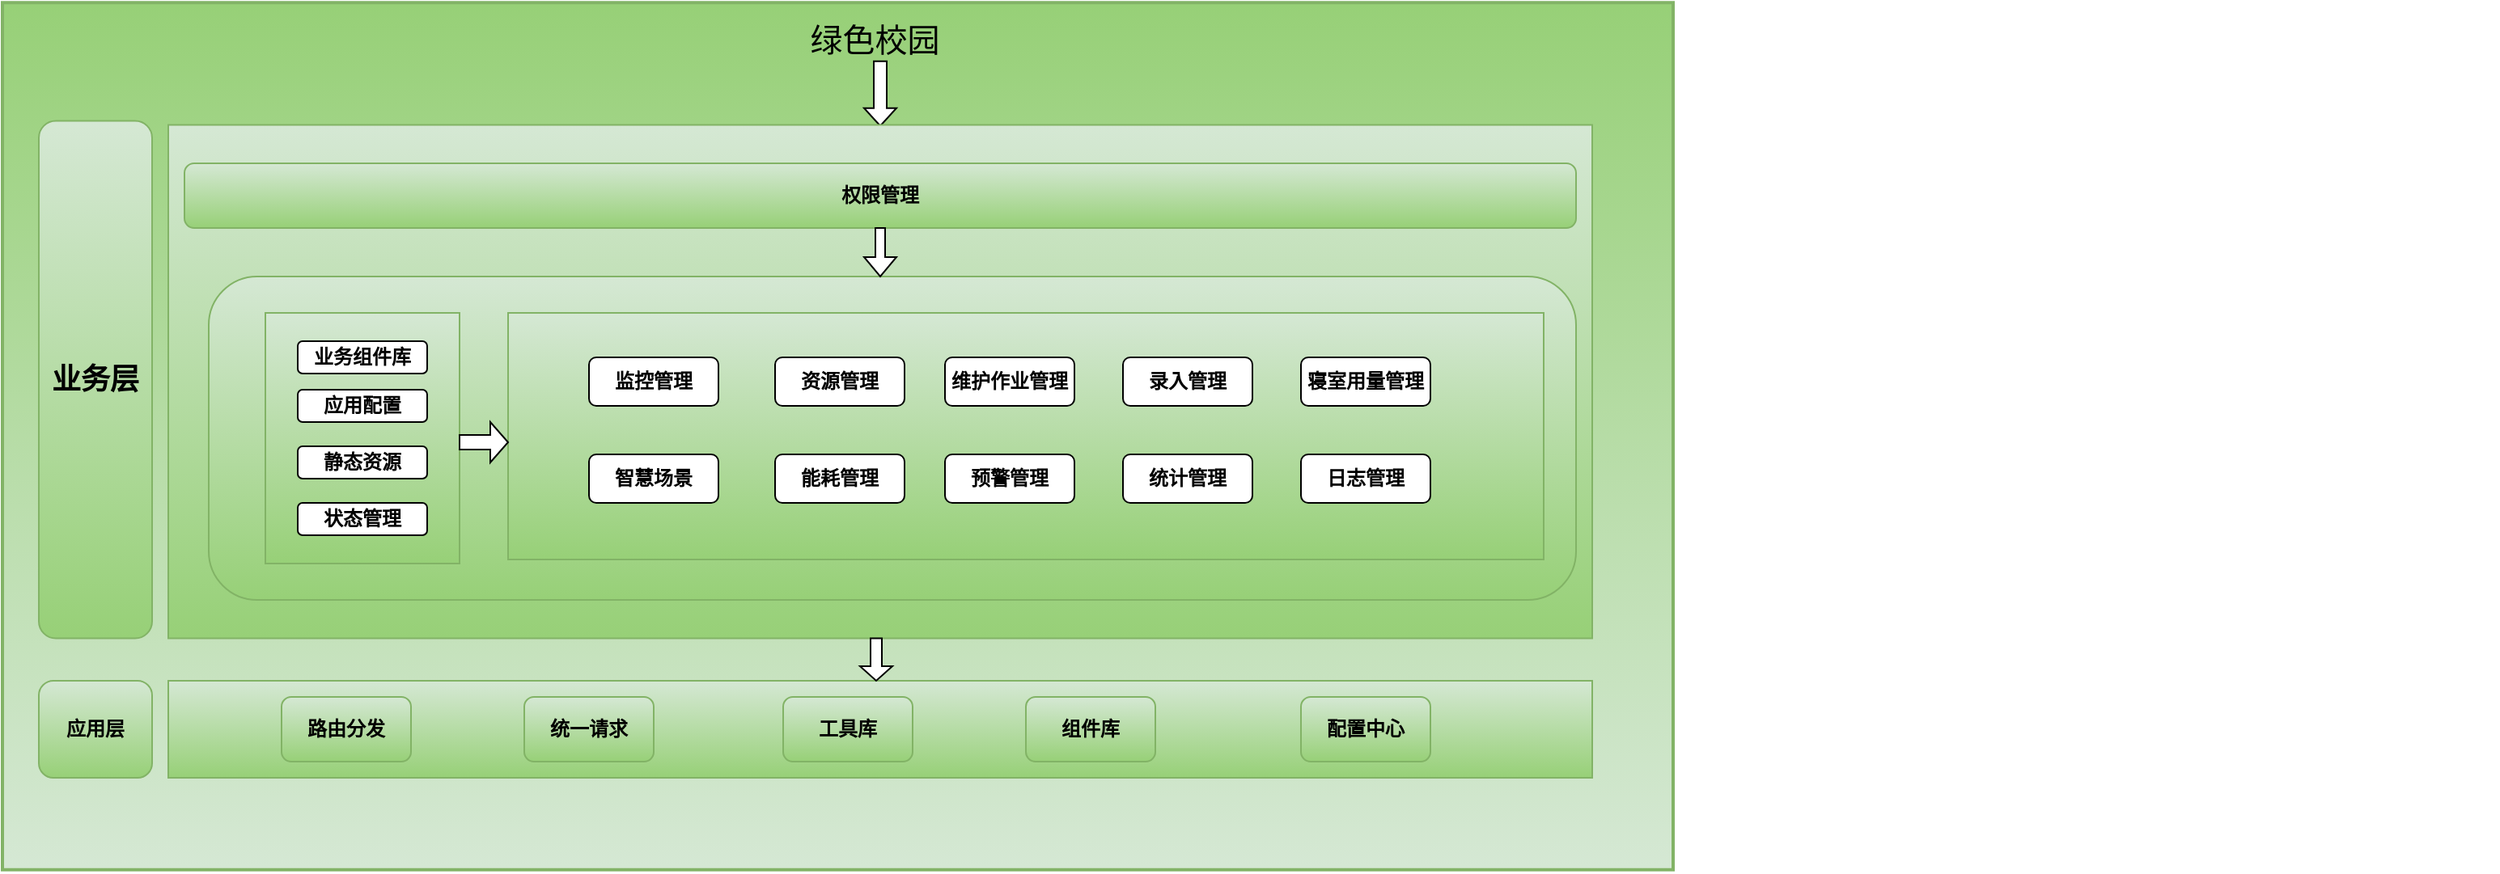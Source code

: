 <mxfile version="22.0.5" type="github">
  <diagram name="Page-1" id="7a6c530e-6e37-e111-ec74-82921da8cc10">
    <mxGraphModel dx="1434" dy="2005" grid="1" gridSize="10" guides="1" tooltips="1" connect="1" arrows="1" fold="1" page="1" pageScale="1.5" pageWidth="1169" pageHeight="826" background="#FFFFFF" math="0" shadow="0">
      <root>
        <mxCell id="0" style=";html=1;" />
        <mxCell id="1" style=";html=1;" parent="0" />
        <mxCell id="23046e2b9bb16c14-116" value="&amp;nbsp; &amp;nbsp; &amp;nbsp; &amp;nbsp; 绿色校园" style="whiteSpace=wrap;html=1;rounded=1;shadow=0;strokeColor=#82b366;strokeWidth=2;fillColor=#d5e8d4;fontSize=20;align=center;arcSize=0;verticalAlign=top;spacingTop=4;direction=west;gradientColor=#97d077;fillStyle=auto;" parent="1" vertex="1">
          <mxGeometry x="97.5" y="-229.38" width="1032.5" height="536.25" as="geometry" />
        </mxCell>
        <mxCell id="23046e2b9bb16c14-70" style="edgeStyle=orthogonalEdgeStyle;html=1;startArrow=none;startFill=0;startSize=10;endArrow=none;endFill=0;endSize=10;strokeWidth=3;fontSize=11;fontColor=#FFFFFF;strokeColor=#FFFFFF;dashed=1;rounded=0;" parent="1" edge="1">
          <mxGeometry relative="1" as="geometry">
            <mxPoint x="581" y="698" as="sourcePoint" />
            <Array as="points">
              <mxPoint x="581" y="730" />
              <mxPoint x="1361" y="730" />
            </Array>
          </mxGeometry>
        </mxCell>
        <mxCell id="23046e2b9bb16c14-114" value="Subtitle" style="text;html=1;strokeColor=none;fillColor=none;align=center;verticalAlign=middle;whiteSpace=wrap;rounded=0;shadow=0;fontSize=10;fontColor=#009BFF;" parent="1" vertex="1">
          <mxGeometry x="114" y="90" width="1526" height="20" as="geometry" />
        </mxCell>
        <mxCell id="uMxO5oqoXwsu2ZveeJh7-1" value="" style="rounded=0;whiteSpace=wrap;html=1;fillColor=#d5e8d4;strokeColor=#82b366;gradientColor=#97d077;" parent="1" vertex="1">
          <mxGeometry x="200" y="190" width="880" height="60" as="geometry" />
        </mxCell>
        <mxCell id="RQe2NWjpwae_9pGRpHCp-1" value="" style="html=1;shadow=0;dashed=0;align=center;verticalAlign=middle;shape=mxgraph.arrows2.arrow;dy=0.6;dx=11;notch=0;direction=south;" vertex="1" parent="1">
          <mxGeometry x="630" y="-193.12" width="20" height="40" as="geometry" />
        </mxCell>
        <mxCell id="RQe2NWjpwae_9pGRpHCp-3" value="" style="whiteSpace=wrap;html=1;fillColor=#d5e8d4;strokeColor=#82b366;gradientColor=#97d077;" vertex="1" parent="1">
          <mxGeometry x="200" y="-153.75" width="880" height="317.5" as="geometry" />
        </mxCell>
        <UserObject label="权限管理" id="RQe2NWjpwae_9pGRpHCp-5">
          <mxCell style="rounded=1;whiteSpace=wrap;html=1;fillColor=#d5e8d4;strokeColor=#82b366;gradientColor=#97d077;fontStyle=1" vertex="1" parent="1">
            <mxGeometry x="210" y="-130" width="860" height="40" as="geometry" />
          </mxCell>
        </UserObject>
        <mxCell id="RQe2NWjpwae_9pGRpHCp-6" value="" style="html=1;shadow=0;dashed=0;align=center;verticalAlign=middle;shape=mxgraph.arrows2.arrow;dy=0.67;dx=20;notch=0;direction=south;" vertex="1" parent="1">
          <mxGeometry x="650" y="-60" width="10" height="30" as="geometry" />
        </mxCell>
        <mxCell id="RQe2NWjpwae_9pGRpHCp-7" value="" style="rounded=1;whiteSpace=wrap;html=1;flipH=1;fillColor=#d5e8d4;strokeColor=#82b366;gradientColor=#97d077;" vertex="1" parent="1">
          <mxGeometry x="225" y="-60" width="845" height="200" as="geometry" />
        </mxCell>
        <mxCell id="RQe2NWjpwae_9pGRpHCp-10" value="" style="rounded=0;whiteSpace=wrap;html=1;glass=0;fillColor=#d5e8d4;strokeColor=#82b366;gradientColor=#97d077;" vertex="1" parent="1">
          <mxGeometry x="260" y="-37.5" width="120" height="155" as="geometry" />
        </mxCell>
        <mxCell id="RQe2NWjpwae_9pGRpHCp-11" value="应用配置" style="rounded=1;whiteSpace=wrap;html=1;fontStyle=1" vertex="1" parent="1">
          <mxGeometry x="280" y="10" width="80" height="20" as="geometry" />
        </mxCell>
        <mxCell id="RQe2NWjpwae_9pGRpHCp-12" value="静态资源" style="rounded=1;whiteSpace=wrap;html=1;fontStyle=1" vertex="1" parent="1">
          <mxGeometry x="280" y="45" width="80" height="20" as="geometry" />
        </mxCell>
        <mxCell id="RQe2NWjpwae_9pGRpHCp-13" value="" style="rounded=0;whiteSpace=wrap;html=1;fillColor=#d5e8d4;strokeColor=#82b366;gradientColor=#97d077;" vertex="1" parent="1">
          <mxGeometry x="410" y="-37.5" width="640" height="152.5" as="geometry" />
        </mxCell>
        <mxCell id="RQe2NWjpwae_9pGRpHCp-15" value="状态管理" style="rounded=1;whiteSpace=wrap;html=1;container=0;fontStyle=1" vertex="1" parent="1">
          <mxGeometry x="280" y="80" width="80" height="20" as="geometry" />
        </mxCell>
        <mxCell id="RQe2NWjpwae_9pGRpHCp-17" value="业务组件库" style="rounded=1;whiteSpace=wrap;html=1;fontStyle=1" vertex="1" parent="1">
          <mxGeometry x="280" y="-20" width="80" height="20" as="geometry" />
        </mxCell>
        <mxCell id="RQe2NWjpwae_9pGRpHCp-18" value="监控管理" style="rounded=1;whiteSpace=wrap;html=1;fontStyle=1" vertex="1" parent="1">
          <mxGeometry x="460" y="-10" width="80" height="30" as="geometry" />
        </mxCell>
        <mxCell id="RQe2NWjpwae_9pGRpHCp-19" value="智慧场景" style="rounded=1;whiteSpace=wrap;html=1;fontStyle=1" vertex="1" parent="1">
          <mxGeometry x="460" y="50" width="80" height="30" as="geometry" />
        </mxCell>
        <mxCell id="RQe2NWjpwae_9pGRpHCp-20" value="资源管理" style="rounded=1;whiteSpace=wrap;html=1;fontStyle=1" vertex="1" parent="1">
          <mxGeometry x="575" y="-10" width="80" height="30" as="geometry" />
        </mxCell>
        <mxCell id="RQe2NWjpwae_9pGRpHCp-21" value="能耗管理" style="rounded=1;whiteSpace=wrap;html=1;fontStyle=1" vertex="1" parent="1">
          <mxGeometry x="575" y="50" width="80" height="30" as="geometry" />
        </mxCell>
        <mxCell id="RQe2NWjpwae_9pGRpHCp-22" value="维护作业管理" style="rounded=1;whiteSpace=wrap;html=1;fontStyle=1" vertex="1" parent="1">
          <mxGeometry x="680" y="-10" width="80" height="30" as="geometry" />
        </mxCell>
        <mxCell id="RQe2NWjpwae_9pGRpHCp-23" value="预警管理" style="rounded=1;whiteSpace=wrap;html=1;fontStyle=1" vertex="1" parent="1">
          <mxGeometry x="680" y="50" width="80" height="30" as="geometry" />
        </mxCell>
        <mxCell id="RQe2NWjpwae_9pGRpHCp-24" value="录入管理" style="rounded=1;whiteSpace=wrap;html=1;fontStyle=1" vertex="1" parent="1">
          <mxGeometry x="790" y="-10" width="80" height="30" as="geometry" />
        </mxCell>
        <mxCell id="RQe2NWjpwae_9pGRpHCp-26" value="统计管理" style="rounded=1;whiteSpace=wrap;html=1;fontStyle=1" vertex="1" parent="1">
          <mxGeometry x="790" y="50" width="80" height="30" as="geometry" />
        </mxCell>
        <mxCell id="RQe2NWjpwae_9pGRpHCp-27" value="寝室用量管理" style="rounded=1;whiteSpace=wrap;html=1;fontStyle=1" vertex="1" parent="1">
          <mxGeometry x="900" y="-10" width="80" height="30" as="geometry" />
        </mxCell>
        <mxCell id="RQe2NWjpwae_9pGRpHCp-28" value="日志管理" style="rounded=1;whiteSpace=wrap;html=1;fontStyle=1" vertex="1" parent="1">
          <mxGeometry x="900" y="50" width="80" height="30" as="geometry" />
        </mxCell>
        <mxCell id="RQe2NWjpwae_9pGRpHCp-4" value="&lt;h2&gt;&lt;font style=&quot;font-size: 18px;&quot;&gt;业务层&lt;/font&gt;&lt;/h2&gt;" style="rounded=1;whiteSpace=wrap;html=1;fillColor=#d5e8d4;strokeColor=#82b366;labelBorderColor=none;gradientColor=#97d077;" vertex="1" parent="1">
          <mxGeometry x="120" y="-156.25" width="70" height="320" as="geometry" />
        </mxCell>
        <mxCell id="RQe2NWjpwae_9pGRpHCp-59" value="应用层" style="rounded=1;whiteSpace=wrap;html=1;fillColor=#d5e8d4;gradientColor=#97d077;strokeColor=#82b366;fontStyle=1" vertex="1" parent="1">
          <mxGeometry x="120" y="190" width="70" height="60" as="geometry" />
        </mxCell>
        <mxCell id="RQe2NWjpwae_9pGRpHCp-60" value="路由分发" style="rounded=1;whiteSpace=wrap;html=1;fillColor=#d5e8d4;gradientColor=#97d077;strokeColor=#82b366;fontStyle=1" vertex="1" parent="1">
          <mxGeometry x="270" y="200" width="80" height="40" as="geometry" />
        </mxCell>
        <mxCell id="RQe2NWjpwae_9pGRpHCp-61" value="统一请求" style="rounded=1;whiteSpace=wrap;html=1;fillColor=#d5e8d4;gradientColor=#97d077;strokeColor=#82b366;fontStyle=1" vertex="1" parent="1">
          <mxGeometry x="420" y="200" width="80" height="40" as="geometry" />
        </mxCell>
        <mxCell id="RQe2NWjpwae_9pGRpHCp-62" value="工具库" style="rounded=1;whiteSpace=wrap;html=1;fillColor=#d5e8d4;gradientColor=#97d077;strokeColor=#82b366;fontStyle=1" vertex="1" parent="1">
          <mxGeometry x="580" y="200" width="80" height="40" as="geometry" />
        </mxCell>
        <mxCell id="RQe2NWjpwae_9pGRpHCp-63" value="组件库" style="rounded=1;whiteSpace=wrap;html=1;fillColor=#d5e8d4;gradientColor=#97d077;strokeColor=#82b366;fontStyle=1" vertex="1" parent="1">
          <mxGeometry x="730" y="200" width="80" height="40" as="geometry" />
        </mxCell>
        <mxCell id="RQe2NWjpwae_9pGRpHCp-64" value="配置中心" style="rounded=1;whiteSpace=wrap;html=1;fillColor=#d5e8d4;gradientColor=#97d077;strokeColor=#82b366;fontStyle=1" vertex="1" parent="1">
          <mxGeometry x="900" y="200" width="80" height="40" as="geometry" />
        </mxCell>
        <mxCell id="RQe2NWjpwae_9pGRpHCp-77" value="" style="html=1;shadow=0;dashed=0;align=center;verticalAlign=middle;shape=mxgraph.arrows2.arrow;dy=0.64;dx=11;notch=0;" vertex="1" parent="1">
          <mxGeometry x="380" y="30" width="30" height="25" as="geometry" />
        </mxCell>
        <mxCell id="RQe2NWjpwae_9pGRpHCp-91" value="" style="html=1;shadow=0;dashed=0;align=center;verticalAlign=middle;shape=mxgraph.arrows2.arrow;dy=0.7;dx=12;direction=south;notch=0;movable=1;resizable=1;rotatable=1;deletable=1;editable=1;locked=0;connectable=1;" vertex="1" parent="1">
          <mxGeometry x="630" y="-90" width="20" height="30" as="geometry" />
        </mxCell>
        <mxCell id="RQe2NWjpwae_9pGRpHCp-94" value="" style="html=1;shadow=0;dashed=0;align=center;verticalAlign=middle;shape=mxgraph.arrows2.arrow;dy=0.65;dx=9;direction=south;notch=0;" vertex="1" parent="1">
          <mxGeometry x="627.5" y="163.75" width="20" height="26.25" as="geometry" />
        </mxCell>
      </root>
    </mxGraphModel>
  </diagram>
</mxfile>

